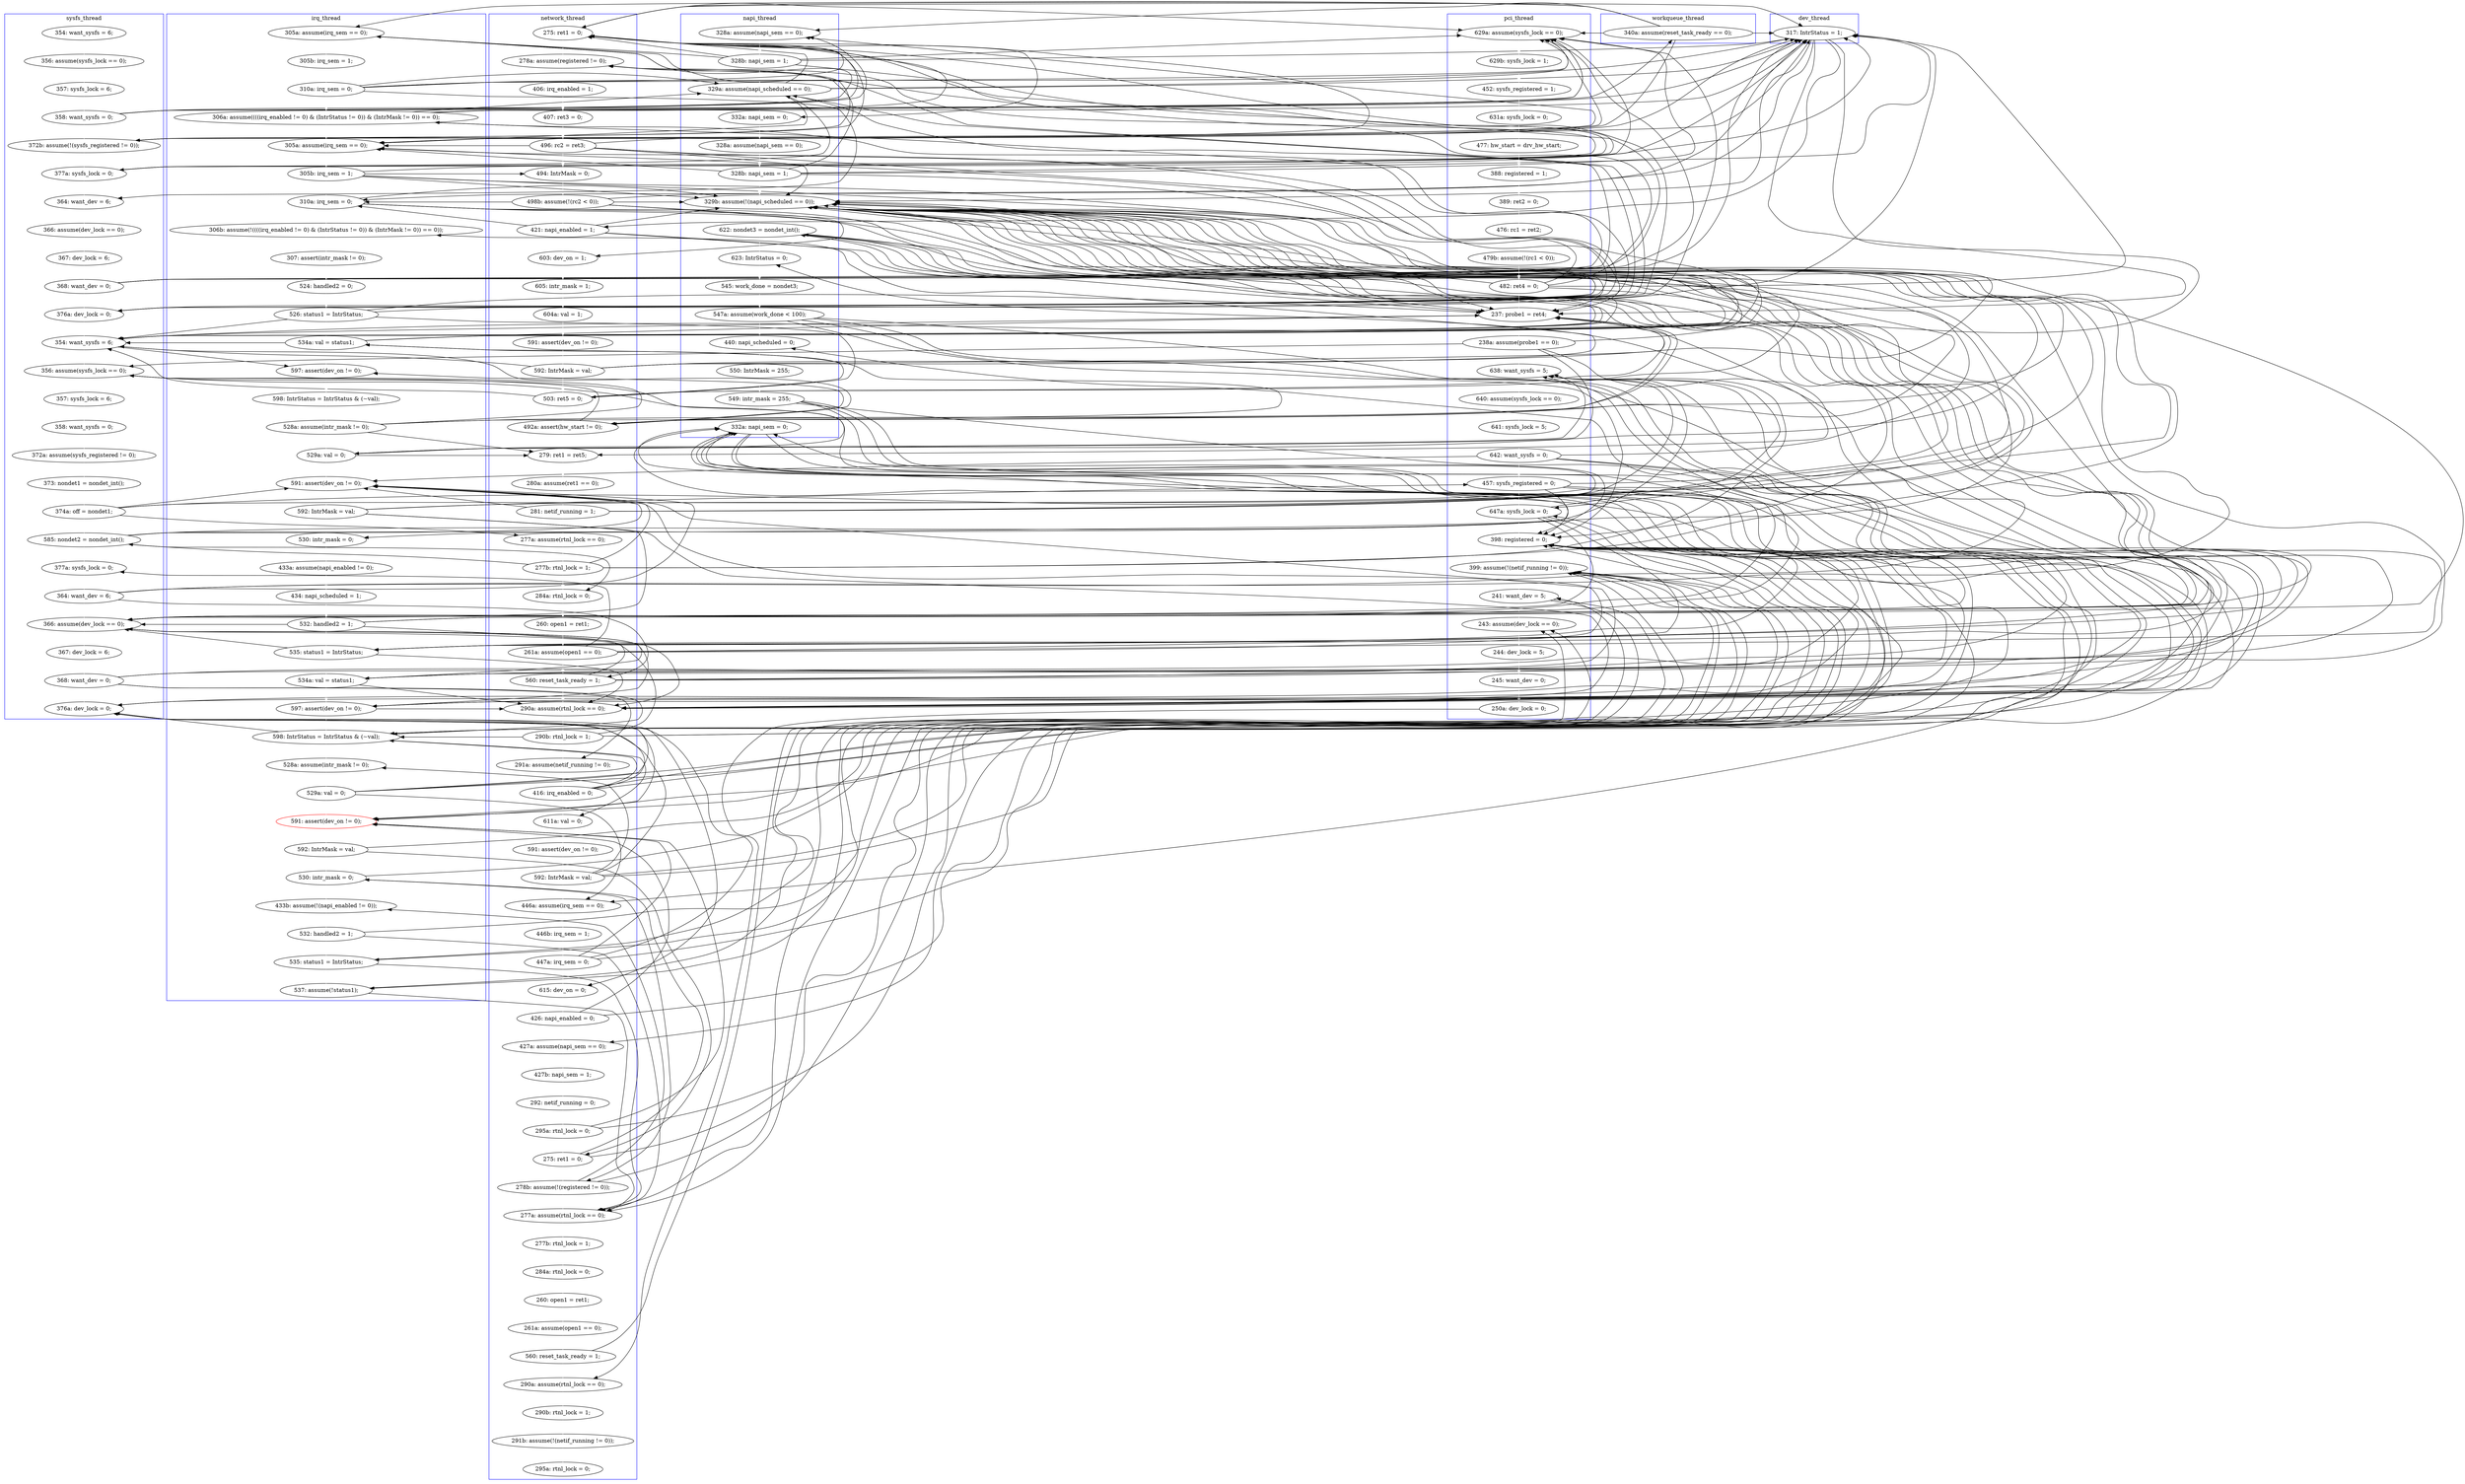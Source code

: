 digraph Counterexample {
	204 -> 205 [color = white, style = solid]
	353 -> 356 [color = white, style = solid]
	271 -> 292 [color = black, style = solid, constraint = false]
	38 -> 40 [color = black, style = solid, constraint = false]
	317 -> 322 [color = white, style = solid]
	299 -> 304 [color = white, style = solid]
	54 -> 57 [color = black, style = solid, constraint = false]
	143 -> 223 [color = black, style = solid, constraint = false]
	340 -> 349 [color = white, style = solid]
	118 -> 126 [color = black, style = solid, constraint = false]
	317 -> 328 [color = black, style = solid, constraint = false]
	143 -> 146 [color = black, style = solid, constraint = false]
	57 -> 120 [color = black, style = solid, constraint = false]
	143 -> 159 [color = black, style = solid, constraint = false]
	115 -> 126 [color = white, style = solid]
	271 -> 284 [color = black, style = solid, constraint = false]
	154 -> 155 [color = white, style = solid]
	260 -> 284 [color = black, style = solid, constraint = false]
	167 -> 168 [color = white, style = solid]
	55 -> 120 [color = black, style = solid, constraint = false]
	276 -> 284 [color = black, style = solid, constraint = false]
	148 -> 154 [color = white, style = solid]
	120 -> 123 [color = black, style = solid, constraint = false]
	95 -> 96 [color = white, style = solid]
	244 -> 246 [color = white, style = solid]
	248 -> 252 [color = black, style = solid, constraint = false]
	36 -> 40 [color = white, style = solid]
	276 -> 281 [color = black, style = solid, constraint = false]
	223 -> 230 [color = black, style = solid, constraint = false]
	322 -> 323 [color = black, style = solid, constraint = false]
	211 -> 223 [color = black, style = solid, constraint = false]
	309 -> 315 [color = white, style = solid]
	148 -> 149 [color = black, style = solid, constraint = false]
	233 -> 249 [color = black, style = solid, constraint = false]
	44 -> 120 [color = black, style = solid, constraint = false]
	250 -> 255 [color = white, style = solid]
	67 -> 120 [color = black, style = solid, constraint = false]
	318 -> 322 [color = black, style = solid, constraint = false]
	170 -> 171 [color = white, style = solid]
	38 -> 41 [color = black, style = solid, constraint = false]
	153 -> 170 [color = black, style = solid, constraint = false]
	318 -> 328 [color = black, style = solid, constraint = false]
	254 -> 255 [color = black, style = solid, constraint = false]
	74 -> 78 [color = black, style = solid, constraint = false]
	280 -> 281 [color = black, style = solid, constraint = false]
	53 -> 54 [color = white, style = solid]
	146 -> 148 [color = black, style = solid, constraint = false]
	42 -> 47 [color = black, style = solid, constraint = false]
	280 -> 292 [color = black, style = solid, constraint = false]
	241 -> 249 [color = black, style = solid, constraint = false]
	206 -> 207 [color = white, style = solid]
	159 -> 162 [color = white, style = solid]
	181 -> 223 [color = black, style = solid, constraint = false]
	47 -> 48 [color = white, style = solid]
	54 -> 120 [color = black, style = solid, constraint = false]
	36 -> 41 [color = black, style = solid, constraint = false]
	36 -> 47 [color = black, style = solid, constraint = false]
	229 -> 249 [color = black, style = solid, constraint = false]
	304 -> 307 [color = black, style = solid, constraint = false]
	36 -> 81 [color = black, style = solid, constraint = false]
	211 -> 249 [color = black, style = solid, constraint = false]
	211 -> 252 [color = black, style = solid, constraint = false]
	81 -> 82 [color = white, style = solid]
	187 -> 208 [color = black, style = solid, constraint = false]
	291 -> 293 [color = white, style = solid]
	168 -> 223 [color = black, style = solid, constraint = false]
	162 -> 170 [color = black, style = solid, constraint = false]
	55 -> 67 [color = black, style = solid, constraint = false]
	67 -> 101 [color = white, style = solid]
	42 -> 81 [color = black, style = solid, constraint = false]
	350 -> 353 [color = white, style = solid]
	82 -> 85 [color = white, style = solid]
	163 -> 208 [color = white, style = solid]
	120 -> 223 [color = black, style = solid, constraint = false]
	181 -> 204 [color = black, style = solid, constraint = false]
	52 -> 53 [color = white, style = solid]
	143 -> 148 [color = white, style = solid]
	195 -> 249 [color = white, style = solid]
	187 -> 195 [color = white, style = solid]
	272 -> 276 [color = white, style = solid]
	260 -> 267 [color = white, style = solid]
	55 -> 114 [color = white, style = solid]
	123 -> 223 [color = black, style = solid, constraint = false]
	329 -> 331 [color = white, style = solid]
	118 -> 223 [color = black, style = solid, constraint = false]
	241 -> 252 [color = black, style = solid, constraint = false]
	44 -> 81 [color = black, style = solid, constraint = false]
	331 -> 332 [color = white, style = solid]
	94 -> 95 [color = white, style = solid]
	344 -> 346 [color = white, style = solid]
	315 -> 317 [color = white, style = solid]
	162 -> 163 [color = black, style = solid, constraint = false]
	254 -> 292 [color = black, style = solid, constraint = false]
	234 -> 292 [color = black, style = solid, constraint = false]
	239 -> 241 [color = black, style = solid, constraint = false]
	85 -> 87 [color = white, style = solid]
	286 -> 291 [color = white, style = solid]
	158 -> 159 [color = black, style = solid, constraint = false]
	51 -> 52 [color = white, style = solid]
	57 -> 78 [color = black, style = solid, constraint = false]
	212 -> 214 [color = black, style = solid, constraint = false]
	191 -> 208 [color = black, style = solid, constraint = false]
	55 -> 57 [color = black, style = solid, constraint = false]
	115 -> 116 [color = black, style = solid, constraint = false]
	176 -> 204 [color = black, style = solid, constraint = false]
	100 -> 114 [color = black, style = solid, constraint = false]
	179 -> 182 [color = white, style = solid]
	126 -> 135 [color = white, style = solid]
	162 -> 164 [color = black, style = solid, constraint = false]
	304 -> 318 [color = black, style = solid, constraint = false]
	78 -> 81 [color = black, style = solid, constraint = false]
	115 -> 159 [color = black, style = solid, constraint = false]
	212 -> 252 [color = black, style = solid, constraint = false]
	280 -> 284 [color = black, style = solid, constraint = false]
	134 -> 159 [color = black, style = solid, constraint = false]
	174 -> 175 [color = white, style = solid]
	126 -> 149 [color = black, style = solid, constraint = false]
	118 -> 159 [color = black, style = solid, constraint = false]
	49 -> 51 [color = black, style = solid, constraint = false]
	236 -> 239 [color = white, style = solid]
	153 -> 159 [color = black, style = solid, constraint = false]
	134 -> 146 [color = white, style = solid]
	191 -> 204 [color = black, style = solid, constraint = false]
	54 -> 67 [color = black, style = solid, constraint = false]
	30 -> 34 [color = white, style = solid]
	123 -> 126 [color = black, style = solid, constraint = false]
	219 -> 220 [color = white, style = solid]
	57 -> 67 [color = black, style = solid, constraint = false]
	230 -> 249 [color = black, style = solid, constraint = false]
	229 -> 292 [color = white, style = solid]
	115 -> 120 [color = black, style = solid, constraint = false]
	235 -> 236 [color = white, style = solid]
	49 -> 67 [color = black, style = solid, constraint = false]
	283 -> 286 [color = white, style = solid]
	110 -> 111 [color = white, style = solid]
	54 -> 81 [color = black, style = solid, constraint = false]
	41 -> 42 [color = white, style = solid]
	175 -> 176 [color = white, style = solid]
	241 -> 244 [color = black, style = solid, constraint = false]
	283 -> 299 [color = black, style = solid, constraint = false]
	149 -> 159 [color = black, style = solid, constraint = false]
	36 -> 67 [color = black, style = solid, constraint = false]
	49 -> 81 [color = black, style = solid, constraint = false]
	179 -> 223 [color = black, style = solid, constraint = false]
	100 -> 223 [color = black, style = solid, constraint = false]
	248 -> 292 [color = black, style = solid, constraint = false]
	158 -> 163 [color = white, style = solid]
	112 -> 116 [color = white, style = solid]
	54 -> 78 [color = white, style = solid]
	178 -> 179 [color = white, style = solid]
	126 -> 159 [color = black, style = solid, constraint = false]
	114 -> 115 [color = white, style = solid]
	222 -> 229 [color = black, style = solid, constraint = false]
	222 -> 252 [color = black, style = solid, constraint = false]
	78 -> 120 [color = black, style = solid, constraint = false]
	332 -> 335 [color = white, style = solid]
	158 -> 170 [color = black, style = solid, constraint = false]
	40 -> 41 [color = black, style = solid, constraint = false]
	168 -> 170 [color = black, style = solid, constraint = false]
	271 -> 272 [color = black, style = solid, constraint = false]
	73 -> 74 [color = white, style = solid]
	230 -> 252 [color = black, style = solid, constraint = false]
	176 -> 181 [color = white, style = solid]
	57 -> 71 [color = white, style = solid]
	191 -> 252 [color = white, style = solid]
	254 -> 280 [color = black, style = solid, constraint = false]
	223 -> 249 [color = black, style = solid, constraint = false]
	149 -> 153 [color = black, style = solid, constraint = false]
	195 -> 223 [color = black, style = solid, constraint = false]
	49 -> 57 [color = black, style = solid, constraint = false]
	307 -> 311 [color = white, style = solid]
	141 -> 143 [color = white, style = solid]
	222 -> 249 [color = black, style = solid, constraint = false]
	307 -> 309 [color = black, style = solid, constraint = false]
	42 -> 120 [color = black, style = solid, constraint = false]
	323 -> 324 [color = black, style = solid, constraint = false]
	89 -> 94 [color = white, style = solid]
	112 -> 223 [color = black, style = solid, constraint = false]
	253 -> 254 [color = white, style = solid]
	294 -> 297 [color = white, style = solid]
	195 -> 204 [color = black, style = solid, constraint = false]
	207 -> 212 [color = white, style = solid]
	283 -> 292 [color = black, style = solid, constraint = false]
	220 -> 222 [color = white, style = solid]
	311 -> 318 [color = black, style = solid, constraint = false]
	195 -> 208 [color = black, style = solid, constraint = false]
	263 -> 284 [color = black, style = solid, constraint = false]
	276 -> 299 [color = white, style = solid]
	129 -> 130 [color = white, style = solid]
	55 -> 78 [color = black, style = solid, constraint = false]
	284 -> 286 [color = black, style = solid, constraint = false]
	212 -> 229 [color = white, style = solid]
	67 -> 114 [color = black, style = solid, constraint = false]
	162 -> 204 [color = white, style = solid]
	223 -> 233 [color = white, style = solid]
	149 -> 223 [color = black, style = solid, constraint = false]
	118 -> 120 [color = black, style = solid, constraint = false]
	340 -> 342 [color = black, style = solid, constraint = false]
	292 -> 299 [color = black, style = solid, constraint = false]
	57 -> 81 [color = black, style = solid, constraint = false]
	248 -> 263 [color = black, style = solid, constraint = false]
	349 -> 350 [color = white, style = solid]
	271 -> 281 [color = white, style = solid]
	207 -> 208 [color = black, style = solid, constraint = false]
	239 -> 249 [color = black, style = solid, constraint = false]
	263 -> 267 [color = black, style = solid, constraint = false]
	263 -> 292 [color = black, style = solid, constraint = false]
	146 -> 149 [color = black, style = solid, constraint = false]
	248 -> 280 [color = white, style = solid]
	211 -> 212 [color = black, style = solid, constraint = false]
	322 -> 324 [color = white, style = solid]
	179 -> 208 [color = black, style = solid, constraint = false]
	36 -> 38 [color = black, style = solid, constraint = false]
	120 -> 159 [color = black, style = solid, constraint = false]
	134 -> 135 [color = black, style = solid, constraint = false]
	250 -> 280 [color = black, style = solid, constraint = false]
	99 -> 100 [color = white, style = solid]
	234 -> 241 [color = white, style = solid]
	49 -> 55 [color = white, style = solid]
	182 -> 184 [color = white, style = solid]
	153 -> 154 [color = black, style = solid, constraint = false]
	189 -> 191 [color = white, style = solid]
	42 -> 57 [color = white, style = solid]
	118 -> 149 [color = black, style = solid, constraint = false]
	250 -> 292 [color = black, style = solid, constraint = false]
	205 -> 206 [color = white, style = solid]
	42 -> 67 [color = black, style = solid, constraint = false]
	74 -> 120 [color = black, style = solid, constraint = false]
	112 -> 149 [color = black, style = solid, constraint = false]
	78 -> 114 [color = black, style = solid, constraint = false]
	133 -> 134 [color = white, style = solid]
	292 -> 293 [color = black, style = solid, constraint = false]
	35 -> 36 [color = white, style = solid]
	234 -> 249 [color = black, style = solid, constraint = false]
	163 -> 223 [color = black, style = solid, constraint = false]
	252 -> 253 [color = white, style = solid]
	143 -> 149 [color = black, style = solid, constraint = false]
	269 -> 271 [color = white, style = solid]
	36 -> 120 [color = black, style = solid, constraint = false]
	146 -> 153 [color = white, style = solid]
	250 -> 252 [color = black, style = solid, constraint = false]
	229 -> 252 [color = black, style = solid, constraint = false]
	44 -> 51 [color = white, style = solid]
	40 -> 67 [color = black, style = solid, constraint = false]
	207 -> 252 [color = black, style = solid, constraint = false]
	67 -> 81 [color = black, style = solid, constraint = false]
	176 -> 178 [color = black, style = solid, constraint = false]
	168 -> 178 [color = white, style = solid]
	260 -> 263 [color = black, style = solid, constraint = false]
	168 -> 204 [color = black, style = solid, constraint = false]
	176 -> 208 [color = black, style = solid, constraint = false]
	146 -> 159 [color = black, style = solid, constraint = false]
	55 -> 81 [color = black, style = solid, constraint = false]
	112 -> 120 [color = black, style = solid, constraint = false]
	191 -> 195 [color = black, style = solid, constraint = false]
	255 -> 260 [color = white, style = solid]
	135 -> 136 [color = white, style = solid]
	44 -> 67 [color = black, style = solid, constraint = false]
	207 -> 223 [color = black, style = solid, constraint = false]
	54 -> 55 [color = black, style = solid, constraint = false]
	267 -> 269 [color = white, style = solid]
	158 -> 164 [color = black, style = solid, constraint = false]
	42 -> 44 [color = black, style = solid, constraint = false]
	120 -> 149 [color = black, style = solid, constraint = false]
	134 -> 149 [color = black, style = solid, constraint = false]
	239 -> 292 [color = black, style = solid, constraint = false]
	100 -> 101 [color = black, style = solid, constraint = false]
	187 -> 204 [color = black, style = solid, constraint = false]
	38 -> 81 [color = black, style = solid, constraint = false]
	248 -> 249 [color = black, style = solid, constraint = false]
	179 -> 204 [color = black, style = solid, constraint = false]
	176 -> 223 [color = black, style = solid, constraint = false]
	162 -> 223 [color = black, style = solid, constraint = false]
	234 -> 235 [color = black, style = solid, constraint = false]
	254 -> 263 [color = black, style = solid, constraint = false]
	263 -> 280 [color = black, style = solid, constraint = false]
	298 -> 307 [color = white, style = solid]
	34 -> 35 [color = white, style = solid]
	322 -> 328 [color = black, style = solid, constraint = false]
	284 -> 292 [color = black, style = solid, constraint = false]
	346 -> 349 [color = black, style = solid, constraint = false]
	126 -> 223 [color = black, style = solid, constraint = false]
	40 -> 120 [color = black, style = solid, constraint = false]
	254 -> 284 [color = white, style = solid]
	342 -> 343 [color = white, style = solid]
	241 -> 292 [color = black, style = solid, constraint = false]
	249 -> 250 [color = white, style = solid]
	263 -> 272 [color = white, style = solid]
	328 -> 329 [color = white, style = solid]
	208 -> 211 [color = white, style = solid]
	148 -> 159 [color = black, style = solid, constraint = false]
	100 -> 149 [color = black, style = solid, constraint = false]
	214 -> 219 [color = white, style = solid]
	100 -> 120 [color = black, style = solid, constraint = false]
	136 -> 141 [color = white, style = solid]
	229 -> 230 [color = black, style = solid, constraint = false]
	212 -> 249 [color = black, style = solid, constraint = false]
	164 -> 167 [color = white, style = solid]
	40 -> 81 [color = black, style = solid, constraint = false]
	317 -> 318 [color = black, style = solid, constraint = false]
	74 -> 114 [color = black, style = solid, constraint = false]
	241 -> 263 [color = white, style = solid]
	48 -> 49 [color = white, style = solid]
	335 -> 340 [color = white, style = solid]
	207 -> 249 [color = black, style = solid, constraint = false]
	311 -> 328 [color = white, style = solid]
	298 -> 318 [color = black, style = solid, constraint = false]
	246 -> 248 [color = white, style = solid]
	292 -> 318 [color = white, style = solid]
	100 -> 159 [color = white, style = solid]
	87 -> 89 [color = white, style = solid]
	230 -> 234 [color = white, style = solid]
	179 -> 181 [color = black, style = solid, constraint = false]
	123 -> 159 [color = black, style = solid, constraint = false]
	239 -> 252 [color = black, style = solid, constraint = false]
	324 -> 328 [color = black, style = solid, constraint = false]
	282 -> 283 [color = white, style = solid]
	44 -> 57 [color = black, style = solid, constraint = false]
	181 -> 189 [color = white, style = solid]
	323 -> 328 [color = black, style = solid, constraint = false]
	74 -> 101 [color = black, style = solid, constraint = false]
	115 -> 149 [color = black, style = solid, constraint = false]
	291 -> 292 [color = black, style = solid, constraint = false]
	229 -> 233 [color = black, style = solid, constraint = false]
	172 -> 174 [color = white, style = solid]
	67 -> 71 [color = black, style = solid, constraint = false]
	101 -> 110 [color = white, style = solid]
	223 -> 252 [color = black, style = solid, constraint = false]
	57 -> 114 [color = black, style = solid, constraint = false]
	111 -> 112 [color = white, style = solid]
	96 -> 99 [color = white, style = solid]
	309 -> 311 [color = black, style = solid, constraint = false]
	126 -> 129 [color = black, style = solid, constraint = false]
	233 -> 235 [color = white, style = solid]
	71 -> 73 [color = white, style = solid]
	318 -> 323 [color = white, style = solid]
	38 -> 67 [color = black, style = solid, constraint = false]
	291 -> 299 [color = black, style = solid, constraint = false]
	297 -> 298 [color = white, style = solid]
	146 -> 223 [color = black, style = solid, constraint = false]
	153 -> 223 [color = black, style = solid, constraint = false]
	276 -> 292 [color = black, style = solid, constraint = false]
	78 -> 223 [color = black, style = solid, constraint = false]
	250 -> 263 [color = black, style = solid, constraint = false]
	38 -> 47 [color = black, style = solid, constraint = false]
	123 -> 129 [color = white, style = solid]
	233 -> 292 [color = black, style = solid, constraint = false]
	49 -> 120 [color = black, style = solid, constraint = false]
	293 -> 294 [color = white, style = solid]
	112 -> 159 [color = black, style = solid, constraint = false]
	234 -> 252 [color = black, style = solid, constraint = false]
	304 -> 309 [color = white, style = solid]
	130 -> 131 [color = white, style = solid]
	212 -> 223 [color = black, style = solid, constraint = false]
	181 -> 208 [color = black, style = solid, constraint = false]
	163 -> 170 [color = black, style = solid, constraint = false]
	67 -> 78 [color = black, style = solid, constraint = false]
	40 -> 44 [color = white, style = solid]
	309 -> 318 [color = black, style = solid, constraint = false]
	78 -> 149 [color = white, style = solid]
	116 -> 118 [color = white, style = solid]
	120 -> 126 [color = black, style = solid, constraint = false]
	343 -> 344 [color = white, style = solid]
	181 -> 182 [color = black, style = solid, constraint = false]
	44 -> 47 [color = black, style = solid, constraint = false]
	153 -> 164 [color = white, style = solid]
	158 -> 223 [color = black, style = solid, constraint = false]
	239 -> 244 [color = white, style = solid]
	184 -> 187 [color = white, style = solid]
	311 -> 315 [color = black, style = solid, constraint = false]
	134 -> 223 [color = black, style = solid, constraint = false]
	118 -> 123 [color = white, style = solid]
	171 -> 172 [color = white, style = solid]
	298 -> 299 [color = black, style = solid, constraint = false]
	195 -> 252 [color = black, style = solid, constraint = false]
	131 -> 133 [color = white, style = solid]
	187 -> 223 [color = black, style = solid, constraint = false]
	123 -> 149 [color = black, style = solid, constraint = false]
	233 -> 234 [color = black, style = solid, constraint = false]
	163 -> 164 [color = black, style = solid, constraint = false]
	163 -> 204 [color = black, style = solid, constraint = false]
	187 -> 189 [color = black, style = solid, constraint = false]
	233 -> 252 [color = black, style = solid, constraint = false]
	149 -> 170 [color = white, style = solid]
	78 -> 101 [color = black, style = solid, constraint = false]
	283 -> 284 [color = black, style = solid, constraint = false]
	38 -> 120 [color = black, style = solid, constraint = false]
	112 -> 114 [color = black, style = solid, constraint = false]
	230 -> 233 [color = black, style = solid, constraint = false]
	149 -> 154 [color = black, style = solid, constraint = false]
	115 -> 223 [color = black, style = solid, constraint = false]
	276 -> 280 [color = black, style = solid, constraint = false]
	281 -> 282 [color = white, style = solid]
	223 -> 229 [color = black, style = solid, constraint = false]
	148 -> 153 [color = black, style = solid, constraint = false]
	191 -> 223 [color = black, style = solid, constraint = false]
	307 -> 318 [color = black, style = solid, constraint = false]
	155 -> 158 [color = white, style = solid]
	271 -> 280 [color = black, style = solid, constraint = false]
	40 -> 47 [color = black, style = solid, constraint = false]
	74 -> 81 [color = black, style = solid, constraint = false]
	222 -> 230 [color = white, style = solid]
	148 -> 223 [color = black, style = solid, constraint = false]
	74 -> 223 [color = white, style = solid]
	284 -> 299 [color = black, style = solid, constraint = false]
	168 -> 208 [color = black, style = solid, constraint = false]
	280 -> 299 [color = black, style = solid, constraint = false]
	260 -> 280 [color = black, style = solid, constraint = false]
	222 -> 223 [color = black, style = solid, constraint = false]
	211 -> 214 [color = white, style = solid]
	323 -> 342 [color = white, style = solid]
	260 -> 292 [color = black, style = solid, constraint = false]
	230 -> 292 [color = black, style = solid, constraint = false]
	324 -> 342 [color = black, style = solid, constraint = false]
	subgraph cluster5 {
		label = workqueue_thread
		color = blue
		38  [label = "340a: assume(reset_task_ready == 0);"]
	}
	subgraph cluster6 {
		label = sysfs_thread
		color = blue
		54  [label = "368: want_dev = 0;"]
		252  [label = "366: assume(dev_lock == 0);"]
		254  [label = "368: want_dev = 0;"]
		30  [label = "354: want_sysfs = 6;"]
		44  [label = "377a: sysfs_lock = 0;"]
		34  [label = "356: assume(sysfs_lock == 0);"]
		36  [label = "358: want_sysfs = 0;"]
		40  [label = "372b: assume(!(sysfs_registered != 0));"]
		53  [label = "367: dev_lock = 6;"]
		174  [label = "372a: assume(sysfs_registered != 0);"]
		189  [label = "377a: sysfs_lock = 0;"]
		284  [label = "376a: dev_lock = 0;"]
		51  [label = "364: want_dev = 6;"]
		35  [label = "357: sysfs_lock = 6;"]
		191  [label = "364: want_dev = 6;"]
		253  [label = "367: dev_lock = 6;"]
		175  [label = "373: nondet1 = nondet_int();"]
		171  [label = "357: sysfs_lock = 6;"]
		149  [label = "354: want_sysfs = 6;"]
		181  [label = "585: nondet2 = nondet_int();"]
		172  [label = "358: want_sysfs = 0;"]
		78  [label = "376a: dev_lock = 0;"]
		176  [label = "374a: off = nondet1;"]
		170  [label = "356: assume(sysfs_lock == 0);"]
		52  [label = "366: assume(dev_lock == 0);"]
	}
	subgraph cluster7 {
		label = dev_thread
		color = blue
		120  [label = "317: IntrStatus = 1;"]
	}
	subgraph cluster2 {
		label = network_thread
		color = blue
		328  [label = "277a: assume(rtnl_lock == 0);"]
		286  [label = "615: dev_on = 0;"]
		353  [label = "291b: assume(!(netif_running != 0));"]
		267  [label = "611a: val = 0;"]
		118  [label = "498b: assume(!(rc2 < 0));"]
		282  [label = "446b: irq_sem = 1;"]
		131  [label = "604a: val = 1;"]
		123  [label = "421: napi_enabled = 1;"]
		350  [label = "290b: rtnl_lock = 1;"]
		134  [label = "592: IntrMask = val;"]
		184  [label = "260: open1 = ret1;"]
		271  [label = "592: IntrMask = val;"]
		130  [label = "605: intr_mask = 1;"]
		293  [label = "427a: assume(napi_sem == 0);"]
		182  [label = "284a: rtnl_lock = 0;"]
		291  [label = "426: napi_enabled = 0;"]
		178  [label = "277a: assume(rtnl_lock == 0);"]
		153  [label = "492a: assert(hw_start != 0);"]
		335  [label = "261a: assume(open1 == 0);"]
		129  [label = "603: dev_on = 1;"]
		340  [label = "560: reset_task_ready = 1;"]
		101  [label = "278a: assume(registered != 0);"]
		195  [label = "560: reset_task_ready = 1;"]
		168  [label = "281: netif_running = 1;"]
		298  [label = "295a: rtnl_lock = 0;"]
		146  [label = "503: ret5 = 0;"]
		250  [label = "290b: rtnl_lock = 1;"]
		349  [label = "290a: assume(rtnl_lock == 0);"]
		283  [label = "447a: irq_sem = 0;"]
		67  [label = "275: ret1 = 0;"]
		260  [label = "416: irq_enabled = 0;"]
		167  [label = "280a: assume(ret1 == 0);"]
		164  [label = "279: ret1 = ret5;"]
		297  [label = "292: netif_running = 0;"]
		332  [label = "260: open1 = ret1;"]
		249  [label = "290a: assume(rtnl_lock == 0);"]
		281  [label = "446a: assume(irq_sem == 0);"]
		133  [label = "591: assert(dev_on != 0);"]
		112  [label = "496: rc2 = ret3;"]
		255  [label = "291a: assume(netif_running != 0);"]
		187  [label = "261a: assume(open1 == 0);"]
		116  [label = "494: IntrMask = 0;"]
		179  [label = "277b: rtnl_lock = 1;"]
		294  [label = "427b: napi_sem = 1;"]
		331  [label = "284a: rtnl_lock = 0;"]
		307  [label = "275: ret1 = 0;"]
		269  [label = "591: assert(dev_on != 0);"]
		111  [label = "407: ret3 = 0;"]
		110  [label = "406: irq_enabled = 1;"]
		356  [label = "295a: rtnl_lock = 0;"]
		329  [label = "277b: rtnl_lock = 1;"]
		311  [label = "278b: assume(!(registered != 0));"]
	}
	subgraph cluster1 {
		label = pci_thread
		color = blue
		207  [label = "642: want_sysfs = 0;"]
		212  [label = "457: sysfs_registered = 0;"]
		346  [label = "250a: dev_lock = 0;"]
		82  [label = "629b: sysfs_lock = 1;"]
		342  [label = "243: assume(dev_lock == 0);"]
		81  [label = "629a: assume(sysfs_lock == 0);"]
		204  [label = "638: want_sysfs = 5;"]
		85  [label = "452: sysfs_registered = 1;"]
		89  [label = "477: hw_start = drv_hw_start;"]
		94  [label = "388: registered = 1;"]
		100  [label = "482: ret4 = 0;"]
		162  [label = "238a: assume(probe1 == 0);"]
		344  [label = "245: want_dev = 0;"]
		205  [label = "640: assume(sysfs_lock == 0);"]
		323  [label = "241: want_dev = 5;"]
		292  [label = "398: registered = 0;"]
		343  [label = "244: dev_lock = 5;"]
		95  [label = "389: ret2 = 0;"]
		318  [label = "399: assume(!(netif_running != 0));"]
		206  [label = "641: sysfs_lock = 5;"]
		99  [label = "479b: assume(!(rc1 < 0));"]
		229  [label = "647a: sysfs_lock = 0;"]
		87  [label = "631a: sysfs_lock = 0;"]
		159  [label = "237: probe1 = ret4;"]
		96  [label = "476: rc1 = ret2;"]
	}
	subgraph cluster4 {
		label = napi_thread
		color = blue
		235  [label = "623: IntrStatus = 0;"]
		41  [label = "328a: assume(napi_sem == 0);"]
		42  [label = "328b: napi_sem = 1;"]
		57  [label = "329a: assume(napi_scheduled == 0);"]
		280  [label = "332a: napi_sem = 0;"]
		246  [label = "550: IntrMask = 255;"]
		244  [label = "440: napi_scheduled = 0;"]
		236  [label = "545: work_done = nondet3;"]
		74  [label = "328b: napi_sem = 1;"]
		223  [label = "329b: assume(!(napi_scheduled == 0));"]
		248  [label = "549: intr_mask = 255;"]
		71  [label = "332a: napi_sem = 0;"]
		233  [label = "622: nondet3 = nondet_int();"]
		239  [label = "547a: assume(work_done < 100);"]
		73  [label = "328a: assume(napi_sem == 0);"]
	}
	subgraph cluster3 {
		label = irq_thread
		color = blue
		220  [label = "434: napi_scheduled = 1;"]
		299  [label = "591: assert(dev_on != 0);", color = red]
		214  [label = "530: intr_mask = 0;"]
		309  [label = "530: intr_mask = 0;"]
		55  [label = "306a: assume((((irq_enabled != 0) & (IntrStatus != 0)) & (IntrMask != 0)) == 0);"]
		163  [label = "529a: val = 0;"]
		158  [label = "528a: assume(intr_mask != 0);"]
		211  [label = "592: IntrMask = val;"]
		114  [label = "305a: assume(irq_sem == 0);"]
		135  [label = "306b: assume(!((((irq_enabled != 0) & (IntrStatus != 0)) & (IntrMask != 0)) == 0));"]
		276  [label = "529a: val = 0;"]
		115  [label = "305b: irq_sem = 1;"]
		304  [label = "592: IntrMask = val;"]
		141  [label = "524: handled2 = 0;"]
		263  [label = "598: IntrStatus = IntrStatus & (~val);"]
		315  [label = "433b: assume(!(napi_enabled != 0));"]
		155  [label = "598: IntrStatus = IntrStatus & (~val);"]
		126  [label = "310a: irq_sem = 0;"]
		234  [label = "534a: val = status1;"]
		208  [label = "591: assert(dev_on != 0);"]
		219  [label = "433a: assume(napi_enabled != 0);"]
		48  [label = "305b: irq_sem = 1;"]
		324  [label = "537: assume(!status1);"]
		222  [label = "532: handled2 = 1;"]
		322  [label = "535: status1 = IntrStatus;"]
		49  [label = "310a: irq_sem = 0;"]
		136  [label = "307: assert(intr_mask != 0);"]
		143  [label = "526: status1 = IntrStatus;"]
		317  [label = "532: handled2 = 1;"]
		230  [label = "535: status1 = IntrStatus;"]
		47  [label = "305a: assume(irq_sem == 0);"]
		154  [label = "597: assert(dev_on != 0);"]
		272  [label = "528a: assume(intr_mask != 0);"]
		241  [label = "597: assert(dev_on != 0);"]
		148  [label = "534a: val = status1;"]
	}
}